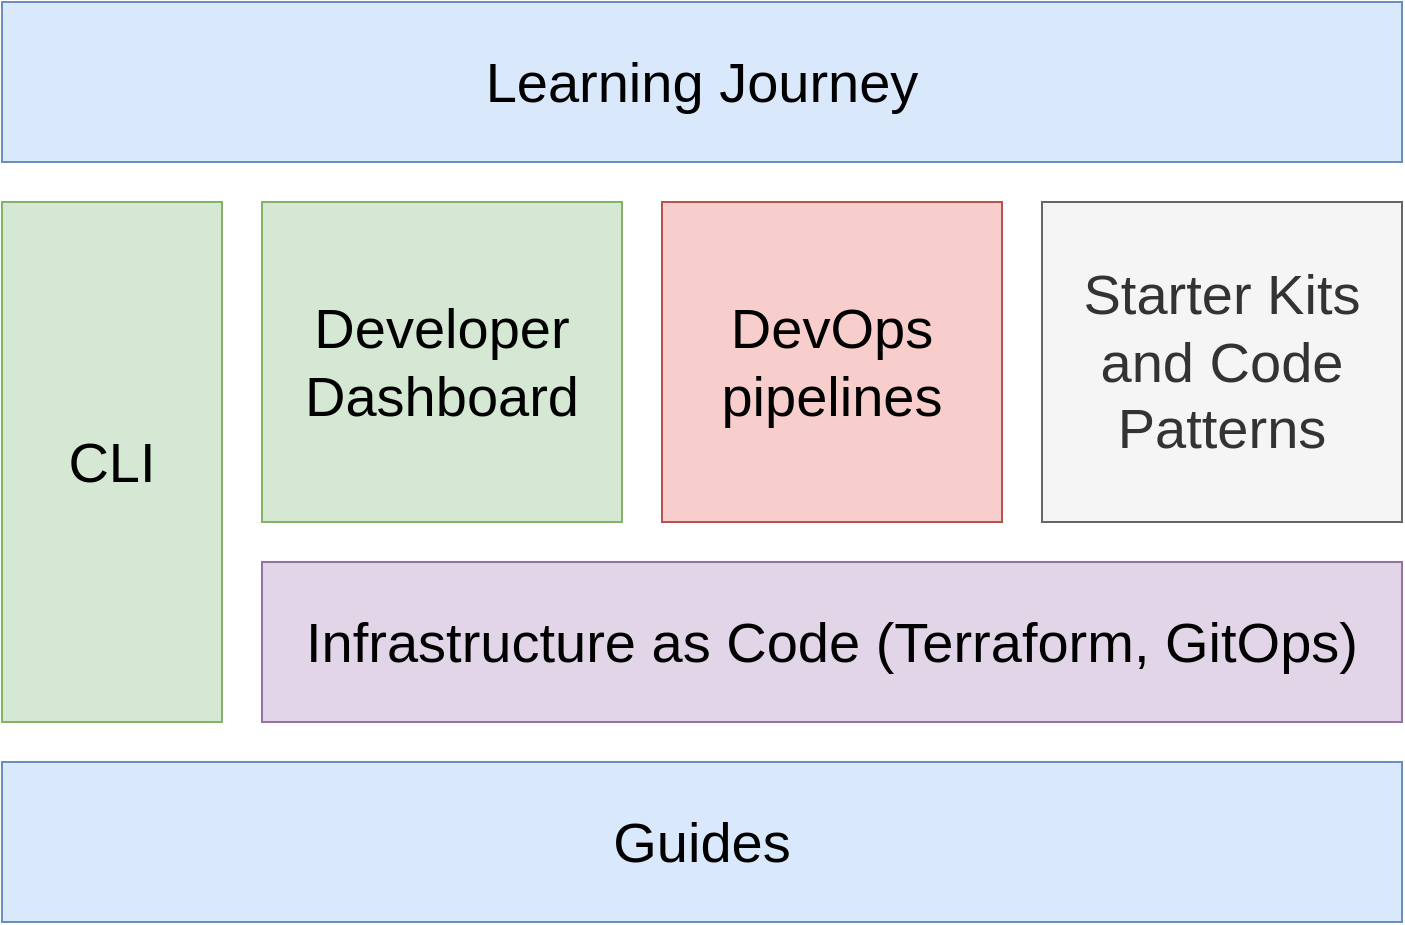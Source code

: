 <mxfile version="13.6.0" type="device"><diagram id="if1OerWV8YIwO-jpol4O" name="Page-1"><mxGraphModel dx="1183" dy="714" grid="1" gridSize="10" guides="1" tooltips="1" connect="1" arrows="1" fold="1" page="1" pageScale="1" pageWidth="1100" pageHeight="850" math="0" shadow="0"><root><mxCell id="0"/><mxCell id="1" parent="0"/><mxCell id="1EmE6sFy-3_tztx1tTfX-1" value="Infrastructure as Code (Terraform, GitOps)" style="rounded=0;whiteSpace=wrap;html=1;align=center;fillColor=#e1d5e7;strokeColor=#9673a6;fontSize=28;" parent="1" vertex="1"><mxGeometry x="360" y="430" width="570" height="80" as="geometry"/></mxCell><mxCell id="1EmE6sFy-3_tztx1tTfX-2" value="&lt;font style=&quot;font-size: 28px&quot;&gt;Guides&lt;/font&gt;" style="rounded=0;whiteSpace=wrap;html=1;align=center;fillColor=#dae8fc;strokeColor=#6c8ebf;" parent="1" vertex="1"><mxGeometry x="230" y="530" width="700" height="80" as="geometry"/></mxCell><mxCell id="1EmE6sFy-3_tztx1tTfX-3" value="Learning Journey" style="rounded=0;whiteSpace=wrap;html=1;align=center;fillColor=#dae8fc;strokeColor=#6c8ebf;fontSize=28;" parent="1" vertex="1"><mxGeometry x="230" y="150" width="700" height="80" as="geometry"/></mxCell><mxCell id="1EmE6sFy-3_tztx1tTfX-4" value="Starter Kits and Code Patterns" style="rounded=0;whiteSpace=wrap;html=1;fontColor=#333333;align=center;fillColor=#f5f5f5;strokeColor=#666666;fontSize=28;" parent="1" vertex="1"><mxGeometry x="750" y="250" width="180" height="160" as="geometry"/></mxCell><mxCell id="1EmE6sFy-3_tztx1tTfX-5" value="&lt;font style=&quot;font-size: 28px&quot;&gt;DevOps pipelines&lt;/font&gt;" style="rounded=0;whiteSpace=wrap;html=1;align=center;fillColor=#f8cecc;strokeColor=#b85450;" parent="1" vertex="1"><mxGeometry x="560" y="250" width="170" height="160" as="geometry"/></mxCell><mxCell id="1EmE6sFy-3_tztx1tTfX-6" value="Developer Dashboard" style="rounded=0;whiteSpace=wrap;html=1;align=center;fontSize=28;fillColor=#d5e8d4;strokeColor=#82b366;" parent="1" vertex="1"><mxGeometry x="360" y="250" width="180" height="160" as="geometry"/></mxCell><mxCell id="1EmE6sFy-3_tztx1tTfX-8" value="CLI" style="rounded=0;whiteSpace=wrap;html=1;align=center;fillColor=#d5e8d4;strokeColor=#82b366;fontSize=28;" parent="1" vertex="1"><mxGeometry x="230" y="250" width="110" height="260" as="geometry"/></mxCell></root></mxGraphModel></diagram></mxfile>